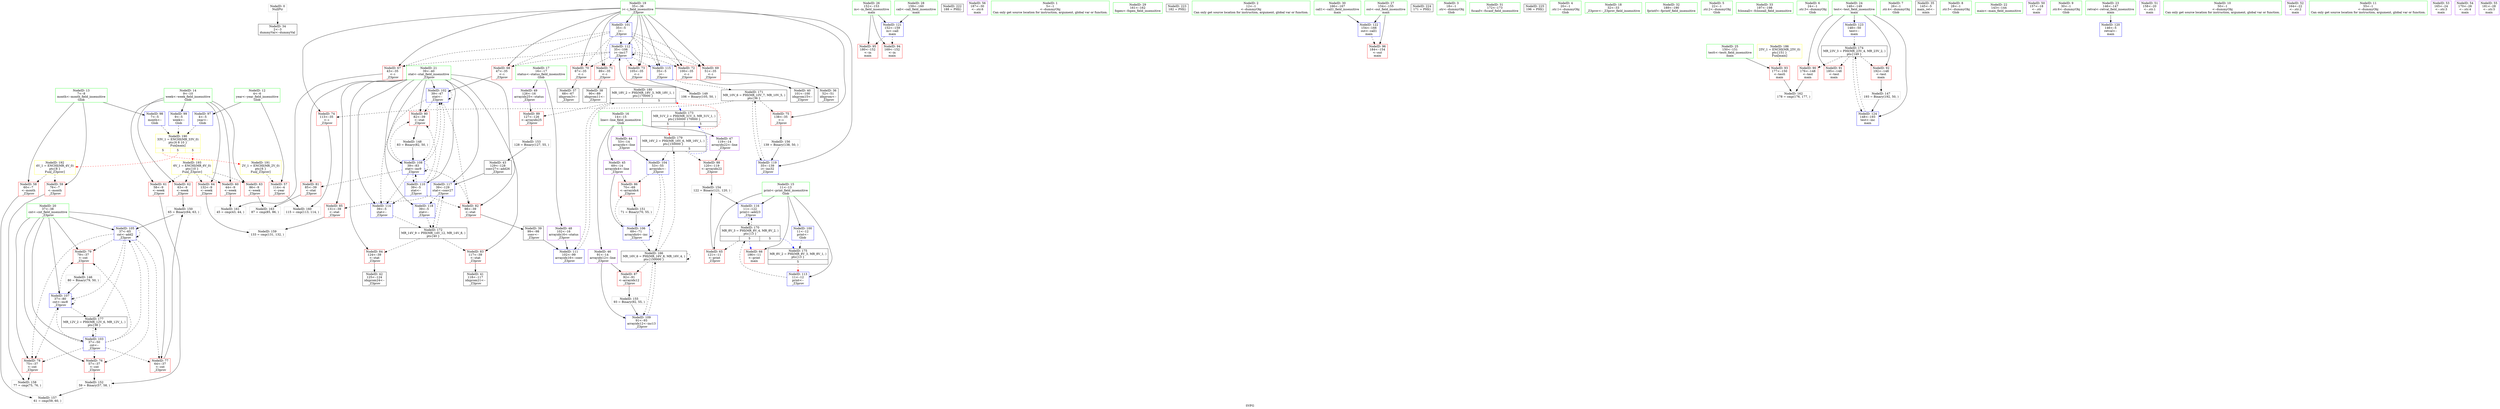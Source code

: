 digraph "SVFG" {
	label="SVFG";

	Node0x55d2785bbba0 [shape=record,color=grey,label="{NodeID: 0\nNullPtr}"];
	Node0x55d2785bbba0 -> Node0x55d2785d5510[style=solid];
	Node0x55d2785e9220 [shape=record,color=black,label="{NodeID: 180\nMR_18V_2 = PHI(MR_18V_3, MR_18V_1, )\npts\{170000 \}\n|{|<s2>5}}"];
	Node0x55d2785e9220 -> Node0x55d2785d9210[style=dashed];
	Node0x55d2785e9220 -> Node0x55d2785d6d90[style=dashed];
	Node0x55d2785e9220:s2 -> Node0x55d2785e6ef0[style=dashed,color=blue];
	Node0x55d2785d6170 [shape=record,color=blue,label="{NodeID: 97\n4\<--5\nyear\<--\nGlob }"];
	Node0x55d2785d6170 -> Node0x55d2785eb9c0[style=dashed];
	Node0x55d2785d42f0 [shape=record,color=green,label="{NodeID: 14\n9\<--10\nweek\<--week_field_insensitive\nGlob }"];
	Node0x55d2785d42f0 -> Node0x55d2785d7a80[style=solid];
	Node0x55d2785d42f0 -> Node0x55d2785d7b50[style=solid];
	Node0x55d2785d42f0 -> Node0x55d2785d7c20[style=solid];
	Node0x55d2785d42f0 -> Node0x55d2785d7cf0[style=solid];
	Node0x55d2785d42f0 -> Node0x55d2785d7dc0[style=solid];
	Node0x55d2785d42f0 -> Node0x55d2785d6370[style=solid];
	Node0x55d2785d6d90 [shape=record,color=blue,label="{NodeID: 111\n102\<--99\narrayidx16\<--conv\n_Z3prov\n}"];
	Node0x55d2785d6d90 -> Node0x55d2785e9220[style=dashed];
	Node0x55d2785d4f70 [shape=record,color=green,label="{NodeID: 28\n159\<--160\ncall\<--call_field_insensitive\nmain\n}"];
	Node0x55d2785d4f70 -> Node0x55d2785dbd00[style=solid];
	Node0x55d2785d5bc0 [shape=record,color=black,label="{NodeID: 42\n125\<--124\nidxprom24\<--\n_Z3prov\n}"];
	Node0x55d2785f9010 [shape=record,color=black,label="{NodeID: 222\n188 = PHI()\n}"];
	Node0x55d2785d7740 [shape=record,color=purple,label="{NodeID: 56\n187\<--30\n\<--.str.6\nmain\n}"];
	Node0x55d2785ddac0 [shape=record,color=grey,label="{NodeID: 153\n128 = Binary(127, 55, )\n}"];
	Node0x55d2785ddac0 -> Node0x55d2785d5c90[style=solid];
	Node0x55d2785d82a0 [shape=record,color=red,label="{NodeID: 70\n67\<--35\n\<--i\n_Z3prov\n}"];
	Node0x55d2785d82a0 -> Node0x55d2785d57b0[style=solid];
	Node0x55d2785d8e00 [shape=record,color=red,label="{NodeID: 84\n124\<--39\n\<--stat\n_Z3prov\n}"];
	Node0x55d2785d8e00 -> Node0x55d2785d5bc0[style=solid];
	Node0x55d2785bae20 [shape=record,color=green,label="{NodeID: 1\n5\<--1\n\<--dummyObj\nCan only get source location for instruction, argument, global var or function.}"];
	Node0x55d2785d6270 [shape=record,color=blue,label="{NodeID: 98\n7\<--5\nmonth\<--\nGlob }"];
	Node0x55d2785d6270 -> Node0x55d2785eb9c0[style=dashed];
	Node0x55d2785d43f0 [shape=record,color=green,label="{NodeID: 15\n11\<--13\nprint\<--print_field_insensitive\nGlob }"];
	Node0x55d2785d43f0 -> Node0x55d2785d7e90[style=solid];
	Node0x55d2785d43f0 -> Node0x55d2785d7f60[style=solid];
	Node0x55d2785d43f0 -> Node0x55d2785d6470[style=solid];
	Node0x55d2785d43f0 -> Node0x55d2785d6f30[style=solid];
	Node0x55d2785d43f0 -> Node0x55d2785db8f0[style=solid];
	Node0x55d2785d6e60 [shape=record,color=blue,label="{NodeID: 112\n35\<--106\ni\<--inc17\n_Z3prov\n}"];
	Node0x55d2785d6e60 -> Node0x55d2785d8030[style=dashed];
	Node0x55d2785d6e60 -> Node0x55d2785d8100[style=dashed];
	Node0x55d2785d6e60 -> Node0x55d2785d81d0[style=dashed];
	Node0x55d2785d6e60 -> Node0x55d2785d82a0[style=dashed];
	Node0x55d2785d6e60 -> Node0x55d2785d8370[style=dashed];
	Node0x55d2785d6e60 -> Node0x55d2785d8440[style=dashed];
	Node0x55d2785d6e60 -> Node0x55d2785d8510[style=dashed];
	Node0x55d2785d6e60 -> Node0x55d2785d6e60[style=dashed];
	Node0x55d2785d6e60 -> Node0x55d2785db820[style=dashed];
	Node0x55d2785d5040 [shape=record,color=green,label="{NodeID: 29\n161\<--162\nfopen\<--fopen_field_insensitive\n}"];
	Node0x55d2785d5c90 [shape=record,color=black,label="{NodeID: 43\n129\<--128\nconv27\<--add26\n_Z3prov\n}"];
	Node0x55d2785d5c90 -> Node0x55d2785db9c0[style=solid];
	Node0x55d2785f9110 [shape=record,color=black,label="{NodeID: 223\n182 = PHI()\n}"];
	Node0x55d2785d7810 [shape=record,color=red,label="{NodeID: 57\n114\<--4\n\<--year\n_Z3prov\n}"];
	Node0x55d2785d7810 -> Node0x55d2785de540[style=solid];
	Node0x55d2785ddc40 [shape=record,color=grey,label="{NodeID: 154\n122 = Binary(121, 120, )\n}"];
	Node0x55d2785ddc40 -> Node0x55d2785db8f0[style=solid];
	Node0x55d2785d8370 [shape=record,color=red,label="{NodeID: 71\n89\<--35\n\<--i\n_Z3prov\n}"];
	Node0x55d2785d8370 -> Node0x55d2785d5880[style=solid];
	Node0x55d2785d8ed0 [shape=record,color=red,label="{NodeID: 85\n131\<--39\n\<--stat\n_Z3prov\n}"];
	Node0x55d2785d8ed0 -> Node0x55d2785de3c0[style=solid];
	Node0x55d2785baeb0 [shape=record,color=green,label="{NodeID: 2\n12\<--1\n\<--dummyObj\nCan only get source location for instruction, argument, global var or function.}"];
	Node0x55d2785d6370 [shape=record,color=blue,label="{NodeID: 99\n9\<--5\nweek\<--\nGlob }"];
	Node0x55d2785d6370 -> Node0x55d2785eb9c0[style=dashed];
	Node0x55d2785d44f0 [shape=record,color=green,label="{NodeID: 16\n14\<--15\nline\<--line_field_insensitive\nGlob }"];
	Node0x55d2785d44f0 -> Node0x55d2785d5d60[style=solid];
	Node0x55d2785d44f0 -> Node0x55d2785d5e30[style=solid];
	Node0x55d2785d44f0 -> Node0x55d2785d5f00[style=solid];
	Node0x55d2785d44f0 -> Node0x55d2785d5fd0[style=solid];
	Node0x55d2785d6f30 [shape=record,color=blue,label="{NodeID: 113\n11\<--12\nprint\<--\n_Z3prov\n}"];
	Node0x55d2785d6f30 -> Node0x55d2785e5ff0[style=dashed];
	Node0x55d2785d5140 [shape=record,color=green,label="{NodeID: 30\n166\<--167\ncall1\<--call1_field_insensitive\nmain\n}"];
	Node0x55d2785d5140 -> Node0x55d2785dbdd0[style=solid];
	Node0x55d2785d5d60 [shape=record,color=purple,label="{NodeID: 44\n53\<--14\narrayidx\<--line\n_Z3prov\n}"];
	Node0x55d2785d5d60 -> Node0x55d2785d67e0[style=solid];
	Node0x55d2785f9710 [shape=record,color=black,label="{NodeID: 224\n171 = PHI()\n}"];
	Node0x55d2785d78e0 [shape=record,color=red,label="{NodeID: 58\n60\<--7\n\<--month\n_Z3prov\n}"];
	Node0x55d2785d78e0 -> Node0x55d2785de0c0[style=solid];
	Node0x55d2785dddc0 [shape=record,color=grey,label="{NodeID: 155\n93 = Binary(92, 55, )\n}"];
	Node0x55d2785dddc0 -> Node0x55d2785d6bf0[style=solid];
	Node0x55d2785d8440 [shape=record,color=red,label="{NodeID: 72\n100\<--35\n\<--i\n_Z3prov\n}"];
	Node0x55d2785d8440 -> Node0x55d2785d5a20[style=solid];
	Node0x55d2785d8fa0 [shape=record,color=red,label="{NodeID: 86\n70\<--69\n\<--arrayidx4\n_Z3prov\n}"];
	Node0x55d2785d8fa0 -> Node0x55d2785dd7c0[style=solid];
	Node0x55d2785d3400 [shape=record,color=green,label="{NodeID: 3\n18\<--1\n.str\<--dummyObj\nGlob }"];
	Node0x55d2785d6470 [shape=record,color=blue,label="{NodeID: 100\n11\<--12\nprint\<--\nGlob }"];
	Node0x55d2785d6470 -> Node0x55d2785e7920[style=dashed];
	Node0x55d2785d45f0 [shape=record,color=green,label="{NodeID: 17\n16\<--17\nstatus\<--status_field_insensitive\nGlob }"];
	Node0x55d2785d45f0 -> Node0x55d2785d70c0[style=solid];
	Node0x55d2785d45f0 -> Node0x55d2785d7190[style=solid];
	Node0x55d2785d7000 [shape=record,color=blue,label="{NodeID: 114\n39\<--5\nstat\<--\n_Z3prov\n}"];
	Node0x55d2785d7000 -> Node0x55d2785e69f0[style=dashed];
	Node0x55d2785d5210 [shape=record,color=green,label="{NodeID: 31\n172\<--173\nfscanf\<--fscanf_field_insensitive\n}"];
	Node0x55d2785d5e30 [shape=record,color=purple,label="{NodeID: 45\n69\<--14\narrayidx4\<--line\n_Z3prov\n}"];
	Node0x55d2785d5e30 -> Node0x55d2785d8fa0[style=solid];
	Node0x55d2785d5e30 -> Node0x55d2785d6980[style=solid];
	Node0x55d2785f9810 [shape=record,color=black,label="{NodeID: 225\n196 = PHI()\n}"];
	Node0x55d2785d79b0 [shape=record,color=red,label="{NodeID: 59\n76\<--7\n\<--month\n_Z3prov\n}"];
	Node0x55d2785d79b0 -> Node0x55d2785de240[style=solid];
	Node0x55d2785ddf40 [shape=record,color=grey,label="{NodeID: 156\n139 = Binary(138, 50, )\n}"];
	Node0x55d2785ddf40 -> Node0x55d2785dbb60[style=solid];
	Node0x55d2785d8510 [shape=record,color=red,label="{NodeID: 73\n105\<--35\n\<--i\n_Z3prov\n}"];
	Node0x55d2785d8510 -> Node0x55d2785dd4c0[style=solid];
	Node0x55d2785e5ff0 [shape=record,color=black,label="{NodeID: 170\nMR_8V_3 = PHI(MR_8V_4, MR_8V_2, )\npts\{13 \}\n|{|<s2>5|<s3>5}}"];
	Node0x55d2785e5ff0 -> Node0x55d2785d7e90[style=dashed];
	Node0x55d2785e5ff0 -> Node0x55d2785db8f0[style=dashed];
	Node0x55d2785e5ff0:s2 -> Node0x55d2785d7f60[style=dashed,color=blue];
	Node0x55d2785e5ff0:s3 -> Node0x55d2785e7920[style=dashed,color=blue];
	Node0x55d2785d9070 [shape=record,color=red,label="{NodeID: 87\n92\<--91\n\<--arrayidx12\n_Z3prov\n}"];
	Node0x55d2785d9070 -> Node0x55d2785dddc0[style=solid];
	Node0x55d2785d3490 [shape=record,color=green,label="{NodeID: 4\n20\<--1\n.str.1\<--dummyObj\nGlob }"];
	Node0x55d2785d6570 [shape=record,color=blue,label="{NodeID: 101\n35\<--5\ni\<--\n_Z3prov\n}"];
	Node0x55d2785d6570 -> Node0x55d2785d8030[style=dashed];
	Node0x55d2785d6570 -> Node0x55d2785d8100[style=dashed];
	Node0x55d2785d6570 -> Node0x55d2785d81d0[style=dashed];
	Node0x55d2785d6570 -> Node0x55d2785d82a0[style=dashed];
	Node0x55d2785d6570 -> Node0x55d2785d8370[style=dashed];
	Node0x55d2785d6570 -> Node0x55d2785d8440[style=dashed];
	Node0x55d2785d6570 -> Node0x55d2785d8510[style=dashed];
	Node0x55d2785d6570 -> Node0x55d2785d6e60[style=dashed];
	Node0x55d2785d6570 -> Node0x55d2785db820[style=dashed];
	Node0x55d2785d46f0 [shape=record,color=green,label="{NodeID: 18\n32\<--33\n_Z3prov\<--_Z3prov_field_insensitive\n}"];
	Node0x55d2785db820 [shape=record,color=blue,label="{NodeID: 115\n35\<--5\ni\<--\n_Z3prov\n}"];
	Node0x55d2785db820 -> Node0x55d2785e64f0[style=dashed];
	Node0x55d2785d5310 [shape=record,color=green,label="{NodeID: 32\n189\<--190\nfprintf\<--fprintf_field_insensitive\n}"];
	Node0x55d2785d5f00 [shape=record,color=purple,label="{NodeID: 46\n91\<--14\narrayidx12\<--line\n_Z3prov\n}"];
	Node0x55d2785d5f00 -> Node0x55d2785d9070[style=solid];
	Node0x55d2785d5f00 -> Node0x55d2785d6bf0[style=solid];
	Node0x55d2785d7a80 [shape=record,color=red,label="{NodeID: 60\n44\<--9\n\<--week\n_Z3prov\n}"];
	Node0x55d2785d7a80 -> Node0x55d2785de6c0[style=solid];
	Node0x55d2785de0c0 [shape=record,color=grey,label="{NodeID: 157\n61 = cmp(59, 60, )\n}"];
	Node0x55d2785d85e0 [shape=record,color=red,label="{NodeID: 74\n113\<--35\n\<--i\n_Z3prov\n}"];
	Node0x55d2785d85e0 -> Node0x55d2785de540[style=solid];
	Node0x55d2785e64f0 [shape=record,color=black,label="{NodeID: 171\nMR_10V_6 = PHI(MR_10V_7, MR_10V_5, )\npts\{36 \}\n}"];
	Node0x55d2785e64f0 -> Node0x55d2785d85e0[style=dashed];
	Node0x55d2785e64f0 -> Node0x55d2785d86b0[style=dashed];
	Node0x55d2785e64f0 -> Node0x55d2785dbb60[style=dashed];
	Node0x55d2785d9140 [shape=record,color=red,label="{NodeID: 88\n120\<--119\n\<--arrayidx22\n_Z3prov\n}"];
	Node0x55d2785d9140 -> Node0x55d2785ddc40[style=solid];
	Node0x55d2785d3520 [shape=record,color=green,label="{NodeID: 5\n22\<--1\n.str.2\<--dummyObj\nGlob }"];
	Node0x55d2785d6640 [shape=record,color=blue,label="{NodeID: 102\n39\<--47\nstat\<--\n_Z3prov\n}"];
	Node0x55d2785d6640 -> Node0x55d2785d8ac0[style=dashed];
	Node0x55d2785d6640 -> Node0x55d2785d8c60[style=dashed];
	Node0x55d2785d6640 -> Node0x55d2785d6640[style=dashed];
	Node0x55d2785d6640 -> Node0x55d2785d6b20[style=dashed];
	Node0x55d2785d6640 -> Node0x55d2785d7000[style=dashed];
	Node0x55d2785d47f0 [shape=record,color=green,label="{NodeID: 19\n35\<--36\ni\<--i_field_insensitive\n_Z3prov\n}"];
	Node0x55d2785d47f0 -> Node0x55d2785d8030[style=solid];
	Node0x55d2785d47f0 -> Node0x55d2785d8100[style=solid];
	Node0x55d2785d47f0 -> Node0x55d2785d81d0[style=solid];
	Node0x55d2785d47f0 -> Node0x55d2785d82a0[style=solid];
	Node0x55d2785d47f0 -> Node0x55d2785d8370[style=solid];
	Node0x55d2785d47f0 -> Node0x55d2785d8440[style=solid];
	Node0x55d2785d47f0 -> Node0x55d2785d8510[style=solid];
	Node0x55d2785d47f0 -> Node0x55d2785d85e0[style=solid];
	Node0x55d2785d47f0 -> Node0x55d2785d86b0[style=solid];
	Node0x55d2785d47f0 -> Node0x55d2785d6570[style=solid];
	Node0x55d2785d47f0 -> Node0x55d2785d6e60[style=solid];
	Node0x55d2785d47f0 -> Node0x55d2785db820[style=solid];
	Node0x55d2785d47f0 -> Node0x55d2785dbb60[style=solid];
	Node0x55d2785db8f0 [shape=record,color=blue,label="{NodeID: 116\n11\<--122\nprint\<--add23\n_Z3prov\n}"];
	Node0x55d2785db8f0 -> Node0x55d2785e5ff0[style=dashed];
	Node0x55d2785d5410 [shape=record,color=green,label="{NodeID: 33\n197\<--198\nfcloseall\<--fcloseall_field_insensitive\n}"];
	Node0x55d2785d5fd0 [shape=record,color=purple,label="{NodeID: 47\n119\<--14\narrayidx22\<--line\n_Z3prov\n}"];
	Node0x55d2785d5fd0 -> Node0x55d2785d9140[style=solid];
	Node0x55d2785d7b50 [shape=record,color=red,label="{NodeID: 61\n58\<--9\n\<--week\n_Z3prov\n}"];
	Node0x55d2785d7b50 -> Node0x55d2785dd940[style=solid];
	Node0x55d2785de240 [shape=record,color=grey,label="{NodeID: 158\n77 = cmp(75, 76, )\n}"];
	Node0x55d2785d86b0 [shape=record,color=red,label="{NodeID: 75\n138\<--35\n\<--i\n_Z3prov\n}"];
	Node0x55d2785d86b0 -> Node0x55d2785ddf40[style=solid];
	Node0x55d2785e69f0 [shape=record,color=black,label="{NodeID: 172\nMR_14V_9 = PHI(MR_14V_12, MR_14V_8, )\npts\{40 \}\n}"];
	Node0x55d2785e69f0 -> Node0x55d2785d8d30[style=dashed];
	Node0x55d2785e69f0 -> Node0x55d2785d8e00[style=dashed];
	Node0x55d2785e69f0 -> Node0x55d2785db9c0[style=dashed];
	Node0x55d2785d9210 [shape=record,color=red,label="{NodeID: 89\n127\<--126\n\<--arrayidx25\n_Z3prov\n}"];
	Node0x55d2785d9210 -> Node0x55d2785ddac0[style=solid];
	Node0x55d2785d35b0 [shape=record,color=green,label="{NodeID: 6\n24\<--1\n.str.3\<--dummyObj\nGlob }"];
	Node0x55d2785eae00 [shape=record,color=yellow,style=double,label="{NodeID: 186\n25V_1 = ENCHI(MR_25V_0)\npts\{151 \}\nFun[main]}"];
	Node0x55d2785eae00 -> Node0x55d2785d9550[style=dashed];
	Node0x55d2785d6710 [shape=record,color=blue,label="{NodeID: 103\n37\<--50\ncnt\<--\n_Z3prov\n}"];
	Node0x55d2785d6710 -> Node0x55d2785d8780[style=dashed];
	Node0x55d2785d6710 -> Node0x55d2785d8850[style=dashed];
	Node0x55d2785d6710 -> Node0x55d2785d8920[style=dashed];
	Node0x55d2785d6710 -> Node0x55d2785d89f0[style=dashed];
	Node0x55d2785d6710 -> Node0x55d2785d68b0[style=dashed];
	Node0x55d2785d6710 -> Node0x55d2785d6a50[style=dashed];
	Node0x55d2785d6710 -> Node0x55d2785e8320[style=dashed];
	Node0x55d2785d48c0 [shape=record,color=green,label="{NodeID: 20\n37\<--38\ncnt\<--cnt_field_insensitive\n_Z3prov\n}"];
	Node0x55d2785d48c0 -> Node0x55d2785d8780[style=solid];
	Node0x55d2785d48c0 -> Node0x55d2785d8850[style=solid];
	Node0x55d2785d48c0 -> Node0x55d2785d8920[style=solid];
	Node0x55d2785d48c0 -> Node0x55d2785d89f0[style=solid];
	Node0x55d2785d48c0 -> Node0x55d2785d6710[style=solid];
	Node0x55d2785d48c0 -> Node0x55d2785d68b0[style=solid];
	Node0x55d2785d48c0 -> Node0x55d2785d6a50[style=solid];
	Node0x55d2785db9c0 [shape=record,color=blue,label="{NodeID: 117\n39\<--129\nstat\<--conv27\n_Z3prov\n}"];
	Node0x55d2785db9c0 -> Node0x55d2785d8ed0[style=dashed];
	Node0x55d2785db9c0 -> Node0x55d2785dba90[style=dashed];
	Node0x55d2785db9c0 -> Node0x55d2785e69f0[style=dashed];
	Node0x55d2785d5510 [shape=record,color=black,label="{NodeID: 34\n2\<--3\ndummyVal\<--dummyVal\n}"];
	Node0x55d2785d70c0 [shape=record,color=purple,label="{NodeID: 48\n102\<--16\narrayidx16\<--status\n_Z3prov\n}"];
	Node0x55d2785d70c0 -> Node0x55d2785d6d90[style=solid];
	Node0x55d2785d7c20 [shape=record,color=red,label="{NodeID: 62\n63\<--9\n\<--week\n_Z3prov\n}"];
	Node0x55d2785d7c20 -> Node0x55d2785dd640[style=solid];
	Node0x55d2785de3c0 [shape=record,color=grey,label="{NodeID: 159\n133 = cmp(131, 132, )\n}"];
	Node0x55d2785d8780 [shape=record,color=red,label="{NodeID: 76\n57\<--37\n\<--cnt\n_Z3prov\n}"];
	Node0x55d2785d8780 -> Node0x55d2785dd940[style=solid];
	Node0x55d2785e6ef0 [shape=record,color=black,label="{NodeID: 173\nMR_31V_2 = PHI(MR_31V_3, MR_31V_1, )\npts\{150000 170000 \}\n|{<s0>5|<s1>5}}"];
	Node0x55d2785e6ef0:s0 -> Node0x55d2785e8d20[style=dashed,color=red];
	Node0x55d2785e6ef0:s1 -> Node0x55d2785e9220[style=dashed,color=red];
	Node0x55d2785d92e0 [shape=record,color=red,label="{NodeID: 90\n176\<--148\n\<--test\nmain\n}"];
	Node0x55d2785d92e0 -> Node0x55d2785de840[style=solid];
	Node0x55d2785d3df0 [shape=record,color=green,label="{NodeID: 7\n26\<--1\n.str.4\<--dummyObj\nGlob }"];
	Node0x55d2785d67e0 [shape=record,color=blue,label="{NodeID: 104\n53\<--55\narrayidx\<--\n_Z3prov\n}"];
	Node0x55d2785d67e0 -> Node0x55d2785d8fa0[style=dashed];
	Node0x55d2785d67e0 -> Node0x55d2785d6980[style=dashed];
	Node0x55d2785d67e0 -> Node0x55d2785e4bf0[style=dashed];
	Node0x55d2785d4990 [shape=record,color=green,label="{NodeID: 21\n39\<--40\nstat\<--stat_field_insensitive\n_Z3prov\n}"];
	Node0x55d2785d4990 -> Node0x55d2785d8ac0[style=solid];
	Node0x55d2785d4990 -> Node0x55d2785d8b90[style=solid];
	Node0x55d2785d4990 -> Node0x55d2785d8c60[style=solid];
	Node0x55d2785d4990 -> Node0x55d2785d8d30[style=solid];
	Node0x55d2785d4990 -> Node0x55d2785d8e00[style=solid];
	Node0x55d2785d4990 -> Node0x55d2785d8ed0[style=solid];
	Node0x55d2785d4990 -> Node0x55d2785d6640[style=solid];
	Node0x55d2785d4990 -> Node0x55d2785d6b20[style=solid];
	Node0x55d2785d4990 -> Node0x55d2785d6cc0[style=solid];
	Node0x55d2785d4990 -> Node0x55d2785d7000[style=solid];
	Node0x55d2785d4990 -> Node0x55d2785db9c0[style=solid];
	Node0x55d2785d4990 -> Node0x55d2785dba90[style=solid];
	Node0x55d2785dba90 [shape=record,color=blue,label="{NodeID: 118\n39\<--5\nstat\<--\n_Z3prov\n}"];
	Node0x55d2785dba90 -> Node0x55d2785e69f0[style=dashed];
	Node0x55d2785d5610 [shape=record,color=black,label="{NodeID: 35\n145\<--5\nmain_ret\<--\nmain\n}"];
	Node0x55d2785d7190 [shape=record,color=purple,label="{NodeID: 49\n126\<--16\narrayidx25\<--status\n_Z3prov\n}"];
	Node0x55d2785d7190 -> Node0x55d2785d9210[style=solid];
	Node0x55d2785dd040 [shape=record,color=grey,label="{NodeID: 146\n80 = Binary(79, 50, )\n}"];
	Node0x55d2785dd040 -> Node0x55d2785d6a50[style=solid];
	Node0x55d2785d7cf0 [shape=record,color=red,label="{NodeID: 63\n86\<--9\n\<--week\n_Z3prov\n}"];
	Node0x55d2785d7cf0 -> Node0x55d2785de9c0[style=solid];
	Node0x55d2785de540 [shape=record,color=grey,label="{NodeID: 160\n115 = cmp(113, 114, )\n}"];
	Node0x55d2785d8850 [shape=record,color=red,label="{NodeID: 77\n64\<--37\n\<--cnt\n_Z3prov\n}"];
	Node0x55d2785d8850 -> Node0x55d2785dd640[style=solid];
	Node0x55d2785e7420 [shape=record,color=black,label="{NodeID: 174\nMR_23V_3 = PHI(MR_23V_4, MR_23V_2, )\npts\{149 \}\n}"];
	Node0x55d2785e7420 -> Node0x55d2785d92e0[style=dashed];
	Node0x55d2785e7420 -> Node0x55d2785d93b0[style=dashed];
	Node0x55d2785e7420 -> Node0x55d2785d9480[style=dashed];
	Node0x55d2785e7420 -> Node0x55d2785dbf70[style=dashed];
	Node0x55d2785d93b0 [shape=record,color=red,label="{NodeID: 91\n185\<--148\n\<--test\nmain\n}"];
	Node0x55d2785d3e80 [shape=record,color=green,label="{NodeID: 8\n28\<--1\n.str.5\<--dummyObj\nGlob }"];
	Node0x55d2785d68b0 [shape=record,color=blue,label="{NodeID: 105\n37\<--65\ncnt\<--add2\n_Z3prov\n}"];
	Node0x55d2785d68b0 -> Node0x55d2785d8780[style=dashed];
	Node0x55d2785d68b0 -> Node0x55d2785d8850[style=dashed];
	Node0x55d2785d68b0 -> Node0x55d2785d8920[style=dashed];
	Node0x55d2785d68b0 -> Node0x55d2785d89f0[style=dashed];
	Node0x55d2785d68b0 -> Node0x55d2785d68b0[style=dashed];
	Node0x55d2785d68b0 -> Node0x55d2785d6a50[style=dashed];
	Node0x55d2785d68b0 -> Node0x55d2785e8320[style=dashed];
	Node0x55d2785d4a60 [shape=record,color=green,label="{NodeID: 22\n143\<--144\nmain\<--main_field_insensitive\n}"];
	Node0x55d2785dbb60 [shape=record,color=blue,label="{NodeID: 119\n35\<--139\ni\<--inc32\n_Z3prov\n}"];
	Node0x55d2785dbb60 -> Node0x55d2785e64f0[style=dashed];
	Node0x55d2785d56e0 [shape=record,color=black,label="{NodeID: 36\n52\<--51\nidxprom\<--\n_Z3prov\n}"];
	Node0x55d2785d7260 [shape=record,color=purple,label="{NodeID: 50\n157\<--18\n\<--.str\nmain\n}"];
	Node0x55d2785dd1c0 [shape=record,color=grey,label="{NodeID: 147\n193 = Binary(192, 50, )\n}"];
	Node0x55d2785dd1c0 -> Node0x55d2785dbf70[style=solid];
	Node0x55d2785d7dc0 [shape=record,color=red,label="{NodeID: 64\n132\<--9\n\<--week\n_Z3prov\n}"];
	Node0x55d2785d7dc0 -> Node0x55d2785de3c0[style=solid];
	Node0x55d2785de6c0 [shape=record,color=grey,label="{NodeID: 161\n45 = cmp(43, 44, )\n}"];
	Node0x55d2785d8920 [shape=record,color=red,label="{NodeID: 78\n75\<--37\n\<--cnt\n_Z3prov\n}"];
	Node0x55d2785d8920 -> Node0x55d2785de240[style=solid];
	Node0x55d2785e7920 [shape=record,color=black,label="{NodeID: 175\nMR_8V_2 = PHI(MR_8V_3, MR_8V_1, )\npts\{13 \}\n|{<s0>5}}"];
	Node0x55d2785e7920:s0 -> Node0x55d2785d6f30[style=dashed,color=red];
	Node0x55d2785d9480 [shape=record,color=red,label="{NodeID: 92\n192\<--148\n\<--test\nmain\n}"];
	Node0x55d2785d9480 -> Node0x55d2785dd1c0[style=solid];
	Node0x55d2785d3f10 [shape=record,color=green,label="{NodeID: 9\n30\<--1\n.str.6\<--dummyObj\nGlob }"];
	Node0x55d2785d6980 [shape=record,color=blue,label="{NodeID: 106\n69\<--71\narrayidx4\<--inc\n_Z3prov\n}"];
	Node0x55d2785d6980 -> Node0x55d2785d8fa0[style=dashed];
	Node0x55d2785d6980 -> Node0x55d2785d6980[style=dashed];
	Node0x55d2785d6980 -> Node0x55d2785e4bf0[style=dashed];
	Node0x55d2785d4b60 [shape=record,color=green,label="{NodeID: 23\n146\<--147\nretval\<--retval_field_insensitive\nmain\n}"];
	Node0x55d2785d4b60 -> Node0x55d2785dbc30[style=solid];
	Node0x55d2785dbc30 [shape=record,color=blue,label="{NodeID: 120\n146\<--5\nretval\<--\nmain\n}"];
	Node0x55d2785d57b0 [shape=record,color=black,label="{NodeID: 37\n68\<--67\nidxprom3\<--\n_Z3prov\n}"];
	Node0x55d2785d7330 [shape=record,color=purple,label="{NodeID: 51\n158\<--20\n\<--.str.1\nmain\n}"];
	Node0x55d2785dd340 [shape=record,color=grey,label="{NodeID: 148\n83 = Binary(82, 50, )\n}"];
	Node0x55d2785dd340 -> Node0x55d2785d6b20[style=solid];
	Node0x55d2785d7e90 [shape=record,color=red,label="{NodeID: 65\n121\<--11\n\<--print\n_Z3prov\n}"];
	Node0x55d2785d7e90 -> Node0x55d2785ddc40[style=solid];
	Node0x55d2785de840 [shape=record,color=grey,label="{NodeID: 162\n178 = cmp(176, 177, )\n}"];
	Node0x55d2785d89f0 [shape=record,color=red,label="{NodeID: 79\n79\<--37\n\<--cnt\n_Z3prov\n}"];
	Node0x55d2785d89f0 -> Node0x55d2785dd040[style=solid];
	Node0x55d2785d9550 [shape=record,color=red,label="{NodeID: 93\n177\<--150\n\<--testt\nmain\n}"];
	Node0x55d2785d9550 -> Node0x55d2785de840[style=solid];
	Node0x55d2785d3fa0 [shape=record,color=green,label="{NodeID: 10\n50\<--1\n\<--dummyObj\nCan only get source location for instruction, argument, global var or function.}"];
	Node0x55d2785eb9c0 [shape=record,color=yellow,style=double,label="{NodeID: 190\n33V_1 = ENCHI(MR_33V_0)\npts\{6 8 10 \}\nFun[main]|{<s0>5|<s1>5|<s2>5}}"];
	Node0x55d2785eb9c0:s0 -> Node0x55d2785ebaa0[style=dashed,color=red];
	Node0x55d2785eb9c0:s1 -> Node0x55d2785d97f0[style=dashed,color=red];
	Node0x55d2785eb9c0:s2 -> Node0x55d2785d98d0[style=dashed,color=red];
	Node0x55d2785d6a50 [shape=record,color=blue,label="{NodeID: 107\n37\<--80\ncnt\<--inc8\n_Z3prov\n}"];
	Node0x55d2785d6a50 -> Node0x55d2785d8920[style=dashed];
	Node0x55d2785d6a50 -> Node0x55d2785d89f0[style=dashed];
	Node0x55d2785d6a50 -> Node0x55d2785d6a50[style=dashed];
	Node0x55d2785d6a50 -> Node0x55d2785e8320[style=dashed];
	Node0x55d2785d4c30 [shape=record,color=green,label="{NodeID: 24\n148\<--149\ntest\<--test_field_insensitive\nmain\n}"];
	Node0x55d2785d4c30 -> Node0x55d2785d92e0[style=solid];
	Node0x55d2785d4c30 -> Node0x55d2785d93b0[style=solid];
	Node0x55d2785d4c30 -> Node0x55d2785d9480[style=solid];
	Node0x55d2785d4c30 -> Node0x55d2785dbea0[style=solid];
	Node0x55d2785d4c30 -> Node0x55d2785dbf70[style=solid];
	Node0x55d2785dbd00 [shape=record,color=blue,label="{NodeID: 121\n152\<--159\nin\<--call\nmain\n}"];
	Node0x55d2785dbd00 -> Node0x55d2785d9620[style=dashed];
	Node0x55d2785dbd00 -> Node0x55d2785d96f0[style=dashed];
	Node0x55d2785d5880 [shape=record,color=black,label="{NodeID: 38\n90\<--89\nidxprom11\<--\n_Z3prov\n}"];
	Node0x55d2785d7400 [shape=record,color=purple,label="{NodeID: 52\n164\<--22\n\<--.str.2\nmain\n}"];
	Node0x55d2785dd4c0 [shape=record,color=grey,label="{NodeID: 149\n106 = Binary(105, 50, )\n}"];
	Node0x55d2785dd4c0 -> Node0x55d2785d6e60[style=solid];
	Node0x55d2785d7f60 [shape=record,color=red,label="{NodeID: 66\n186\<--11\n\<--print\nmain\n}"];
	Node0x55d2785de9c0 [shape=record,color=grey,label="{NodeID: 163\n87 = cmp(85, 86, )\n}"];
	Node0x55d2785d8ac0 [shape=record,color=red,label="{NodeID: 80\n82\<--39\n\<--stat\n_Z3prov\n}"];
	Node0x55d2785d8ac0 -> Node0x55d2785dd340[style=solid];
	Node0x55d2785e8320 [shape=record,color=black,label="{NodeID: 177\nMR_12V_2 = PHI(MR_12V_6, MR_12V_1, )\npts\{38 \}\n}"];
	Node0x55d2785e8320 -> Node0x55d2785d6710[style=dashed];
	Node0x55d2785d9620 [shape=record,color=red,label="{NodeID: 94\n169\<--152\n\<--in\nmain\n}"];
	Node0x55d2785d4030 [shape=record,color=green,label="{NodeID: 11\n55\<--1\n\<--dummyObj\nCan only get source location for instruction, argument, global var or function.}"];
	Node0x55d2785ebaa0 [shape=record,color=yellow,style=double,label="{NodeID: 191\n2V_1 = ENCHI(MR_2V_0)\npts\{6 \}\nFun[_Z3prov]}"];
	Node0x55d2785ebaa0 -> Node0x55d2785d7810[style=dashed];
	Node0x55d2785d6b20 [shape=record,color=blue,label="{NodeID: 108\n39\<--83\nstat\<--inc9\n_Z3prov\n}"];
	Node0x55d2785d6b20 -> Node0x55d2785d8ac0[style=dashed];
	Node0x55d2785d6b20 -> Node0x55d2785d8b90[style=dashed];
	Node0x55d2785d6b20 -> Node0x55d2785d8c60[style=dashed];
	Node0x55d2785d6b20 -> Node0x55d2785d6640[style=dashed];
	Node0x55d2785d6b20 -> Node0x55d2785d6b20[style=dashed];
	Node0x55d2785d6b20 -> Node0x55d2785d6cc0[style=dashed];
	Node0x55d2785d6b20 -> Node0x55d2785d7000[style=dashed];
	Node0x55d2785d4d00 [shape=record,color=green,label="{NodeID: 25\n150\<--151\ntestt\<--testt_field_insensitive\nmain\n}"];
	Node0x55d2785d4d00 -> Node0x55d2785d9550[style=solid];
	Node0x55d2785dbdd0 [shape=record,color=blue,label="{NodeID: 122\n154\<--166\nout\<--call1\nmain\n}"];
	Node0x55d2785dbdd0 -> Node0x55d2785d60a0[style=dashed];
	Node0x55d2785d5950 [shape=record,color=black,label="{NodeID: 39\n99\<--98\nconv\<--\n_Z3prov\n}"];
	Node0x55d2785d5950 -> Node0x55d2785d6d90[style=solid];
	Node0x55d2785d74d0 [shape=record,color=purple,label="{NodeID: 53\n165\<--24\n\<--.str.3\nmain\n}"];
	Node0x55d2785dd640 [shape=record,color=grey,label="{NodeID: 150\n65 = Binary(64, 63, )\n}"];
	Node0x55d2785dd640 -> Node0x55d2785d68b0[style=solid];
	Node0x55d2785d8030 [shape=record,color=red,label="{NodeID: 67\n43\<--35\n\<--i\n_Z3prov\n}"];
	Node0x55d2785d8030 -> Node0x55d2785de6c0[style=solid];
	Node0x55d2785d8b90 [shape=record,color=red,label="{NodeID: 81\n85\<--39\n\<--stat\n_Z3prov\n}"];
	Node0x55d2785d8b90 -> Node0x55d2785de9c0[style=solid];
	Node0x55d2785d96f0 [shape=record,color=red,label="{NodeID: 95\n180\<--152\n\<--in\nmain\n}"];
	Node0x55d2785d40f0 [shape=record,color=green,label="{NodeID: 12\n4\<--6\nyear\<--year_field_insensitive\nGlob }"];
	Node0x55d2785d40f0 -> Node0x55d2785d7810[style=solid];
	Node0x55d2785d40f0 -> Node0x55d2785d6170[style=solid];
	Node0x55d2785d97f0 [shape=record,color=yellow,style=double,label="{NodeID: 192\n4V_1 = ENCHI(MR_4V_0)\npts\{8 \}\nFun[_Z3prov]}"];
	Node0x55d2785d97f0 -> Node0x55d2785d78e0[style=dashed];
	Node0x55d2785d97f0 -> Node0x55d2785d79b0[style=dashed];
	Node0x55d2785d6bf0 [shape=record,color=blue,label="{NodeID: 109\n91\<--93\narrayidx12\<--inc13\n_Z3prov\n}"];
	Node0x55d2785d6bf0 -> Node0x55d2785e4bf0[style=dashed];
	Node0x55d2785d4dd0 [shape=record,color=green,label="{NodeID: 26\n152\<--153\nin\<--in_field_insensitive\nmain\n}"];
	Node0x55d2785d4dd0 -> Node0x55d2785d9620[style=solid];
	Node0x55d2785d4dd0 -> Node0x55d2785d96f0[style=solid];
	Node0x55d2785d4dd0 -> Node0x55d2785dbd00[style=solid];
	Node0x55d2785dbea0 [shape=record,color=blue,label="{NodeID: 123\n148\<--50\ntest\<--\nmain\n}"];
	Node0x55d2785dbea0 -> Node0x55d2785e7420[style=dashed];
	Node0x55d2785d5a20 [shape=record,color=black,label="{NodeID: 40\n101\<--100\nidxprom15\<--\n_Z3prov\n}"];
	Node0x55d2785d75a0 [shape=record,color=purple,label="{NodeID: 54\n170\<--26\n\<--.str.4\nmain\n}"];
	Node0x55d2785dd7c0 [shape=record,color=grey,label="{NodeID: 151\n71 = Binary(70, 55, )\n}"];
	Node0x55d2785dd7c0 -> Node0x55d2785d6980[style=solid];
	Node0x55d2785d8100 [shape=record,color=red,label="{NodeID: 68\n47\<--35\n\<--i\n_Z3prov\n}"];
	Node0x55d2785d8100 -> Node0x55d2785d6640[style=solid];
	Node0x55d2785d8c60 [shape=record,color=red,label="{NodeID: 82\n98\<--39\n\<--stat\n_Z3prov\n}"];
	Node0x55d2785d8c60 -> Node0x55d2785d5950[style=solid];
	Node0x55d2785e8d20 [shape=record,color=black,label="{NodeID: 179\nMR_16V_2 = PHI(MR_16V_6, MR_16V_1, )\npts\{150000 \}\n|{|<s2>5}}"];
	Node0x55d2785e8d20 -> Node0x55d2785d9140[style=dashed];
	Node0x55d2785e8d20 -> Node0x55d2785d67e0[style=dashed];
	Node0x55d2785e8d20:s2 -> Node0x55d2785e6ef0[style=dashed,color=blue];
	Node0x55d2785d60a0 [shape=record,color=red,label="{NodeID: 96\n184\<--154\n\<--out\nmain\n}"];
	Node0x55d2785d41f0 [shape=record,color=green,label="{NodeID: 13\n7\<--8\nmonth\<--month_field_insensitive\nGlob }"];
	Node0x55d2785d41f0 -> Node0x55d2785d78e0[style=solid];
	Node0x55d2785d41f0 -> Node0x55d2785d79b0[style=solid];
	Node0x55d2785d41f0 -> Node0x55d2785d6270[style=solid];
	Node0x55d2785d98d0 [shape=record,color=yellow,style=double,label="{NodeID: 193\n6V_1 = ENCHI(MR_6V_0)\npts\{10 \}\nFun[_Z3prov]}"];
	Node0x55d2785d98d0 -> Node0x55d2785d7a80[style=dashed];
	Node0x55d2785d98d0 -> Node0x55d2785d7b50[style=dashed];
	Node0x55d2785d98d0 -> Node0x55d2785d7c20[style=dashed];
	Node0x55d2785d98d0 -> Node0x55d2785d7cf0[style=dashed];
	Node0x55d2785d98d0 -> Node0x55d2785d7dc0[style=dashed];
	Node0x55d2785d6cc0 [shape=record,color=blue,label="{NodeID: 110\n39\<--5\nstat\<--\n_Z3prov\n}"];
	Node0x55d2785d6cc0 -> Node0x55d2785d8ac0[style=dashed];
	Node0x55d2785d6cc0 -> Node0x55d2785d8c60[style=dashed];
	Node0x55d2785d6cc0 -> Node0x55d2785d6640[style=dashed];
	Node0x55d2785d6cc0 -> Node0x55d2785d6b20[style=dashed];
	Node0x55d2785d6cc0 -> Node0x55d2785d7000[style=dashed];
	Node0x55d2785d4ea0 [shape=record,color=green,label="{NodeID: 27\n154\<--155\nout\<--out_field_insensitive\nmain\n}"];
	Node0x55d2785d4ea0 -> Node0x55d2785d60a0[style=solid];
	Node0x55d2785d4ea0 -> Node0x55d2785dbdd0[style=solid];
	Node0x55d2785dbf70 [shape=record,color=blue,label="{NodeID: 124\n148\<--193\ntest\<--inc\nmain\n}"];
	Node0x55d2785dbf70 -> Node0x55d2785e7420[style=dashed];
	Node0x55d2785d5af0 [shape=record,color=black,label="{NodeID: 41\n118\<--117\nidxprom21\<--\n_Z3prov\n}"];
	Node0x55d2785d7670 [shape=record,color=purple,label="{NodeID: 55\n181\<--28\n\<--.str.5\nmain\n}"];
	Node0x55d2785dd940 [shape=record,color=grey,label="{NodeID: 152\n59 = Binary(57, 58, )\n}"];
	Node0x55d2785dd940 -> Node0x55d2785de0c0[style=solid];
	Node0x55d2785d81d0 [shape=record,color=red,label="{NodeID: 69\n51\<--35\n\<--i\n_Z3prov\n}"];
	Node0x55d2785d81d0 -> Node0x55d2785d56e0[style=solid];
	Node0x55d2785e4bf0 [shape=record,color=black,label="{NodeID: 166\nMR_16V_6 = PHI(MR_16V_8, MR_16V_4, )\npts\{150000 \}\n}"];
	Node0x55d2785e4bf0 -> Node0x55d2785d9070[style=dashed];
	Node0x55d2785e4bf0 -> Node0x55d2785d6bf0[style=dashed];
	Node0x55d2785e4bf0 -> Node0x55d2785e4bf0[style=dashed];
	Node0x55d2785e4bf0 -> Node0x55d2785e8d20[style=dashed];
	Node0x55d2785d8d30 [shape=record,color=red,label="{NodeID: 83\n117\<--39\n\<--stat\n_Z3prov\n}"];
	Node0x55d2785d8d30 -> Node0x55d2785d5af0[style=solid];
}
